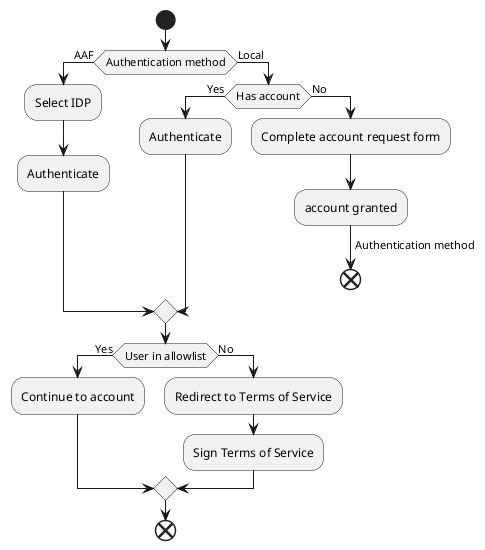@startuml
start
if (Authentication method) then (AAF)
    :Select IDP;
    :Authenticate;
else (Local)
    if (Has account) then (Yes)
    :Authenticate;
    else (No)
        :Complete account request form;
        :account granted;
        ->Authentication method;
        end
    endif
endif
if (User in allowlist) then (Yes)
    :Continue to account;
else (No)
    :Redirect to Terms of Service;
    :Sign Terms of Service;
endif
end
@enduml

